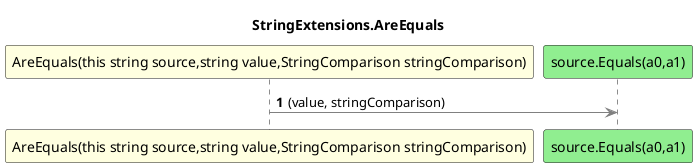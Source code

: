 @startuml StringExtensions.AreEquals
title StringExtensions.AreEquals
participant "AreEquals(this string source,string value,StringComparison stringComparison)" as AreEquals_p0_p1_p2 #LightYellow
participant "source.Equals(a0,a1)" as source_Equals_a0_a1 #LightGreen
autonumber
AreEquals_p0_p1_p2 -[#grey]> source_Equals_a0_a1 : (value, stringComparison)
@enduml
